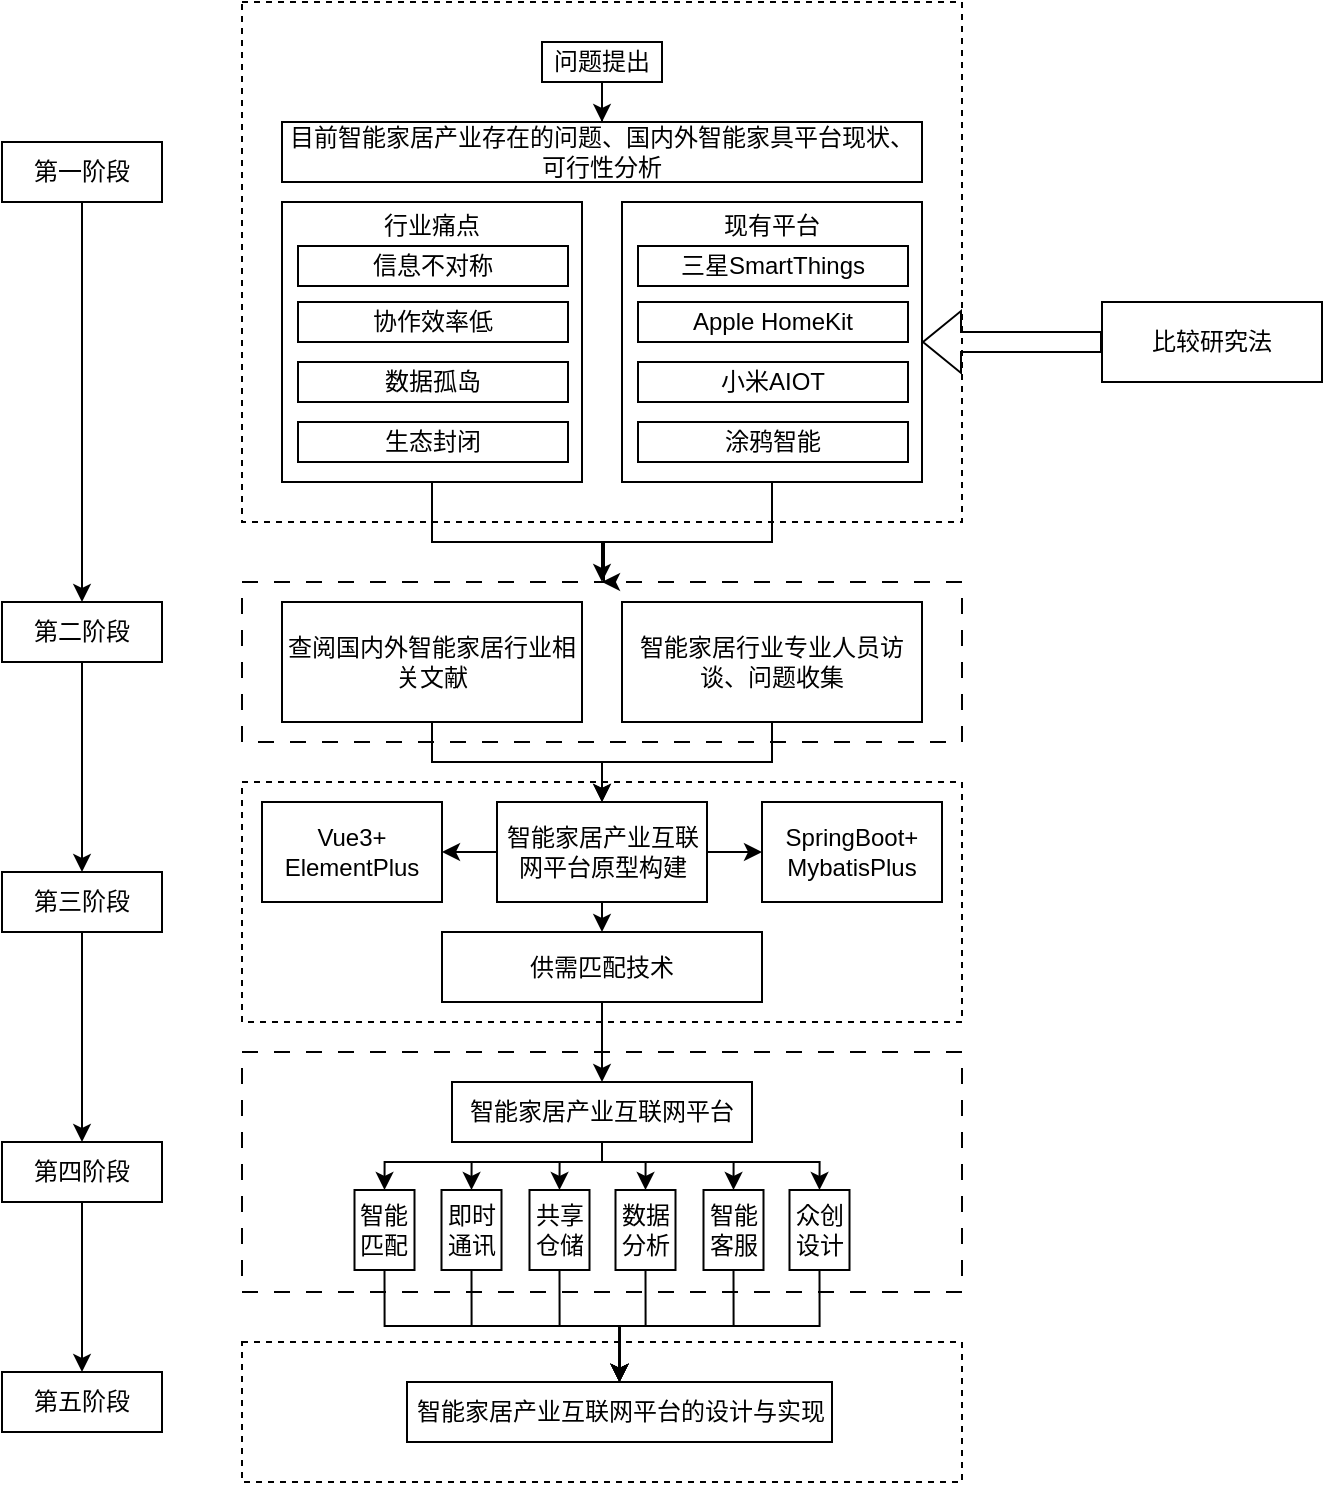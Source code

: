 <mxfile version="27.0.9">
  <diagram name="第 1 页" id="V6S8e4o2pUcQillUat_T">
    <mxGraphModel dx="786" dy="1628" grid="1" gridSize="10" guides="1" tooltips="1" connect="1" arrows="1" fold="1" page="1" pageScale="1" pageWidth="827" pageHeight="1169" math="0" shadow="0">
      <root>
        <mxCell id="0" />
        <mxCell id="1" parent="0" />
        <mxCell id="cqukmQUU46vdeKufd26A-3" value="" style="edgeStyle=orthogonalEdgeStyle;rounded=0;orthogonalLoop=1;jettySize=auto;html=1;" edge="1" parent="1" source="cqukmQUU46vdeKufd26A-1" target="cqukmQUU46vdeKufd26A-2">
          <mxGeometry relative="1" as="geometry" />
        </mxCell>
        <mxCell id="cqukmQUU46vdeKufd26A-1" value="第一阶段" style="rounded=0;whiteSpace=wrap;html=1;" vertex="1" parent="1">
          <mxGeometry x="140" y="-30" width="80" height="30" as="geometry" />
        </mxCell>
        <mxCell id="cqukmQUU46vdeKufd26A-5" value="" style="edgeStyle=orthogonalEdgeStyle;rounded=0;orthogonalLoop=1;jettySize=auto;html=1;" edge="1" parent="1" source="cqukmQUU46vdeKufd26A-2" target="cqukmQUU46vdeKufd26A-4">
          <mxGeometry relative="1" as="geometry" />
        </mxCell>
        <mxCell id="cqukmQUU46vdeKufd26A-2" value="第二阶段" style="rounded=0;whiteSpace=wrap;html=1;" vertex="1" parent="1">
          <mxGeometry x="140" y="200" width="80" height="30" as="geometry" />
        </mxCell>
        <mxCell id="cqukmQUU46vdeKufd26A-7" value="" style="edgeStyle=orthogonalEdgeStyle;rounded=0;orthogonalLoop=1;jettySize=auto;html=1;" edge="1" parent="1" source="cqukmQUU46vdeKufd26A-4" target="cqukmQUU46vdeKufd26A-6">
          <mxGeometry relative="1" as="geometry" />
        </mxCell>
        <mxCell id="cqukmQUU46vdeKufd26A-4" value="第三阶段" style="rounded=0;whiteSpace=wrap;html=1;" vertex="1" parent="1">
          <mxGeometry x="140" y="335" width="80" height="30" as="geometry" />
        </mxCell>
        <mxCell id="cqukmQUU46vdeKufd26A-9" value="" style="edgeStyle=orthogonalEdgeStyle;rounded=0;orthogonalLoop=1;jettySize=auto;html=1;" edge="1" parent="1" source="cqukmQUU46vdeKufd26A-6" target="cqukmQUU46vdeKufd26A-8">
          <mxGeometry relative="1" as="geometry" />
        </mxCell>
        <mxCell id="cqukmQUU46vdeKufd26A-6" value="第四阶段" style="rounded=0;whiteSpace=wrap;html=1;" vertex="1" parent="1">
          <mxGeometry x="140" y="470" width="80" height="30" as="geometry" />
        </mxCell>
        <mxCell id="cqukmQUU46vdeKufd26A-8" value="第五阶段" style="rounded=0;whiteSpace=wrap;html=1;" vertex="1" parent="1">
          <mxGeometry x="140" y="585" width="80" height="30" as="geometry" />
        </mxCell>
        <mxCell id="cqukmQUU46vdeKufd26A-10" value="" style="rounded=0;whiteSpace=wrap;html=1;dashed=1;" vertex="1" parent="1">
          <mxGeometry x="260" y="-100" width="360" height="260" as="geometry" />
        </mxCell>
        <mxCell id="cqukmQUU46vdeKufd26A-11" value="" style="rounded=0;whiteSpace=wrap;html=1;dashed=1;dashPattern=8 8;" vertex="1" parent="1">
          <mxGeometry x="260" y="190" width="360" height="80" as="geometry" />
        </mxCell>
        <mxCell id="cqukmQUU46vdeKufd26A-12" value="" style="rounded=0;whiteSpace=wrap;html=1;dashed=1;" vertex="1" parent="1">
          <mxGeometry x="260" y="290" width="360" height="120" as="geometry" />
        </mxCell>
        <mxCell id="cqukmQUU46vdeKufd26A-13" value="" style="rounded=0;whiteSpace=wrap;html=1;dashed=1;dashPattern=8 8;" vertex="1" parent="1">
          <mxGeometry x="260" y="425" width="360" height="120" as="geometry" />
        </mxCell>
        <mxCell id="cqukmQUU46vdeKufd26A-14" value="" style="rounded=0;whiteSpace=wrap;html=1;dashed=1;" vertex="1" parent="1">
          <mxGeometry x="260" y="570" width="360" height="70" as="geometry" />
        </mxCell>
        <mxCell id="cqukmQUU46vdeKufd26A-17" value="" style="edgeStyle=orthogonalEdgeStyle;rounded=0;orthogonalLoop=1;jettySize=auto;html=1;" edge="1" parent="1" source="cqukmQUU46vdeKufd26A-15" target="cqukmQUU46vdeKufd26A-16">
          <mxGeometry relative="1" as="geometry" />
        </mxCell>
        <mxCell id="cqukmQUU46vdeKufd26A-15" value="问题提出" style="rounded=0;whiteSpace=wrap;html=1;" vertex="1" parent="1">
          <mxGeometry x="410" y="-80" width="60" height="20" as="geometry" />
        </mxCell>
        <mxCell id="cqukmQUU46vdeKufd26A-16" value="目前智能家居产业存在的问题、国内外智能家具平台现状、可行性分析" style="rounded=0;whiteSpace=wrap;html=1;" vertex="1" parent="1">
          <mxGeometry x="280" y="-40" width="320" height="30" as="geometry" />
        </mxCell>
        <mxCell id="cqukmQUU46vdeKufd26A-25" value="" style="group" vertex="1" connectable="0" parent="1">
          <mxGeometry x="280" width="150" height="140" as="geometry" />
        </mxCell>
        <mxCell id="cqukmQUU46vdeKufd26A-18" value="" style="rounded=0;whiteSpace=wrap;html=1;" vertex="1" parent="cqukmQUU46vdeKufd26A-25">
          <mxGeometry width="150" height="140" as="geometry" />
        </mxCell>
        <mxCell id="cqukmQUU46vdeKufd26A-19" value="信息不对称" style="rounded=0;whiteSpace=wrap;html=1;" vertex="1" parent="cqukmQUU46vdeKufd26A-25">
          <mxGeometry x="8" y="22" width="135" height="20" as="geometry" />
        </mxCell>
        <mxCell id="cqukmQUU46vdeKufd26A-21" value="行业痛点" style="text;html=1;align=center;verticalAlign=middle;whiteSpace=wrap;rounded=0;" vertex="1" parent="cqukmQUU46vdeKufd26A-25">
          <mxGeometry x="45" y="1" width="60" height="22" as="geometry" />
        </mxCell>
        <mxCell id="cqukmQUU46vdeKufd26A-22" value="协作效率低" style="rounded=0;whiteSpace=wrap;html=1;" vertex="1" parent="cqukmQUU46vdeKufd26A-25">
          <mxGeometry x="8" y="50" width="135" height="20" as="geometry" />
        </mxCell>
        <mxCell id="cqukmQUU46vdeKufd26A-23" value="数据孤岛" style="rounded=0;whiteSpace=wrap;html=1;" vertex="1" parent="cqukmQUU46vdeKufd26A-25">
          <mxGeometry x="8" y="80" width="135" height="20" as="geometry" />
        </mxCell>
        <mxCell id="cqukmQUU46vdeKufd26A-24" value="生态封闭" style="rounded=0;whiteSpace=wrap;html=1;" vertex="1" parent="cqukmQUU46vdeKufd26A-25">
          <mxGeometry x="8" y="110" width="135" height="20" as="geometry" />
        </mxCell>
        <mxCell id="cqukmQUU46vdeKufd26A-34" value="" style="group" vertex="1" connectable="0" parent="1">
          <mxGeometry x="450" width="150" height="140" as="geometry" />
        </mxCell>
        <mxCell id="cqukmQUU46vdeKufd26A-35" value="" style="rounded=0;whiteSpace=wrap;html=1;" vertex="1" parent="cqukmQUU46vdeKufd26A-34">
          <mxGeometry width="150" height="140" as="geometry" />
        </mxCell>
        <mxCell id="cqukmQUU46vdeKufd26A-36" value="三星SmartThings" style="rounded=0;whiteSpace=wrap;html=1;" vertex="1" parent="cqukmQUU46vdeKufd26A-34">
          <mxGeometry x="8" y="22" width="135" height="20" as="geometry" />
        </mxCell>
        <mxCell id="cqukmQUU46vdeKufd26A-37" value="现有平台" style="text;html=1;align=center;verticalAlign=middle;whiteSpace=wrap;rounded=0;" vertex="1" parent="cqukmQUU46vdeKufd26A-34">
          <mxGeometry x="45" y="1" width="60" height="22" as="geometry" />
        </mxCell>
        <mxCell id="cqukmQUU46vdeKufd26A-38" value="Apple HomeKit" style="rounded=0;whiteSpace=wrap;html=1;" vertex="1" parent="cqukmQUU46vdeKufd26A-34">
          <mxGeometry x="8" y="50" width="135" height="20" as="geometry" />
        </mxCell>
        <mxCell id="cqukmQUU46vdeKufd26A-39" value="小米AIOT" style="rounded=0;whiteSpace=wrap;html=1;" vertex="1" parent="cqukmQUU46vdeKufd26A-34">
          <mxGeometry x="8" y="80" width="135" height="20" as="geometry" />
        </mxCell>
        <mxCell id="cqukmQUU46vdeKufd26A-40" value="涂鸦智能" style="rounded=0;whiteSpace=wrap;html=1;" vertex="1" parent="cqukmQUU46vdeKufd26A-34">
          <mxGeometry x="8" y="110" width="135" height="20" as="geometry" />
        </mxCell>
        <mxCell id="cqukmQUU46vdeKufd26A-41" value="" style="shape=flexArrow;endArrow=classic;html=1;rounded=0;" edge="1" parent="1">
          <mxGeometry width="50" height="50" relative="1" as="geometry">
            <mxPoint x="690" y="70" as="sourcePoint" />
            <mxPoint x="600" y="70" as="targetPoint" />
          </mxGeometry>
        </mxCell>
        <mxCell id="cqukmQUU46vdeKufd26A-42" value="比较研究法" style="rounded=0;whiteSpace=wrap;html=1;" vertex="1" parent="1">
          <mxGeometry x="690" y="50" width="110" height="40" as="geometry" />
        </mxCell>
        <mxCell id="cqukmQUU46vdeKufd26A-60" style="edgeStyle=orthogonalEdgeStyle;rounded=0;orthogonalLoop=1;jettySize=auto;html=1;exitX=0.5;exitY=1;exitDx=0;exitDy=0;entryX=0.5;entryY=0;entryDx=0;entryDy=0;" edge="1" parent="1" source="cqukmQUU46vdeKufd26A-43" target="cqukmQUU46vdeKufd26A-46">
          <mxGeometry relative="1" as="geometry" />
        </mxCell>
        <mxCell id="cqukmQUU46vdeKufd26A-43" value="查阅国内外智能家居行业相关文献" style="rounded=0;whiteSpace=wrap;html=1;" vertex="1" parent="1">
          <mxGeometry x="280" y="200" width="150" height="60" as="geometry" />
        </mxCell>
        <mxCell id="cqukmQUU46vdeKufd26A-61" style="edgeStyle=orthogonalEdgeStyle;rounded=0;orthogonalLoop=1;jettySize=auto;html=1;exitX=0.5;exitY=1;exitDx=0;exitDy=0;" edge="1" parent="1" source="cqukmQUU46vdeKufd26A-44" target="cqukmQUU46vdeKufd26A-46">
          <mxGeometry relative="1" as="geometry" />
        </mxCell>
        <mxCell id="cqukmQUU46vdeKufd26A-44" value="智能家居行业专业人员访谈、问题收集" style="rounded=0;whiteSpace=wrap;html=1;" vertex="1" parent="1">
          <mxGeometry x="450" y="200" width="150" height="60" as="geometry" />
        </mxCell>
        <mxCell id="cqukmQUU46vdeKufd26A-45" value="Vue3+&lt;div&gt;ElementPlus&lt;/div&gt;" style="rounded=0;whiteSpace=wrap;html=1;" vertex="1" parent="1">
          <mxGeometry x="270" y="300" width="90" height="50" as="geometry" />
        </mxCell>
        <mxCell id="cqukmQUU46vdeKufd26A-62" style="edgeStyle=orthogonalEdgeStyle;rounded=0;orthogonalLoop=1;jettySize=auto;html=1;exitX=0;exitY=0.5;exitDx=0;exitDy=0;entryX=1;entryY=0.5;entryDx=0;entryDy=0;" edge="1" parent="1" source="cqukmQUU46vdeKufd26A-46" target="cqukmQUU46vdeKufd26A-45">
          <mxGeometry relative="1" as="geometry" />
        </mxCell>
        <mxCell id="cqukmQUU46vdeKufd26A-63" value="" style="edgeStyle=orthogonalEdgeStyle;rounded=0;orthogonalLoop=1;jettySize=auto;html=1;" edge="1" parent="1" source="cqukmQUU46vdeKufd26A-46" target="cqukmQUU46vdeKufd26A-47">
          <mxGeometry relative="1" as="geometry" />
        </mxCell>
        <mxCell id="cqukmQUU46vdeKufd26A-64" style="edgeStyle=orthogonalEdgeStyle;rounded=0;orthogonalLoop=1;jettySize=auto;html=1;exitX=0.5;exitY=1;exitDx=0;exitDy=0;entryX=0.5;entryY=0;entryDx=0;entryDy=0;" edge="1" parent="1" source="cqukmQUU46vdeKufd26A-46" target="cqukmQUU46vdeKufd26A-48">
          <mxGeometry relative="1" as="geometry" />
        </mxCell>
        <mxCell id="cqukmQUU46vdeKufd26A-46" value="智能家居产业互联网平台原型构建" style="rounded=0;whiteSpace=wrap;html=1;" vertex="1" parent="1">
          <mxGeometry x="387.5" y="300" width="105" height="50" as="geometry" />
        </mxCell>
        <mxCell id="cqukmQUU46vdeKufd26A-47" value="SpringBoot+&lt;div&gt;MybatisPlus&lt;/div&gt;" style="rounded=0;whiteSpace=wrap;html=1;" vertex="1" parent="1">
          <mxGeometry x="520" y="300" width="90" height="50" as="geometry" />
        </mxCell>
        <mxCell id="cqukmQUU46vdeKufd26A-65" style="edgeStyle=orthogonalEdgeStyle;rounded=0;orthogonalLoop=1;jettySize=auto;html=1;exitX=0.5;exitY=1;exitDx=0;exitDy=0;entryX=0.5;entryY=0;entryDx=0;entryDy=0;" edge="1" parent="1" source="cqukmQUU46vdeKufd26A-48" target="cqukmQUU46vdeKufd26A-49">
          <mxGeometry relative="1" as="geometry" />
        </mxCell>
        <mxCell id="cqukmQUU46vdeKufd26A-48" value="供需匹配技术" style="rounded=0;whiteSpace=wrap;html=1;" vertex="1" parent="1">
          <mxGeometry x="360" y="365" width="160" height="35" as="geometry" />
        </mxCell>
        <mxCell id="cqukmQUU46vdeKufd26A-74" style="edgeStyle=orthogonalEdgeStyle;rounded=0;orthogonalLoop=1;jettySize=auto;html=1;exitX=0.5;exitY=1;exitDx=0;exitDy=0;entryX=0.5;entryY=0;entryDx=0;entryDy=0;" edge="1" parent="1" source="cqukmQUU46vdeKufd26A-49" target="cqukmQUU46vdeKufd26A-50">
          <mxGeometry relative="1" as="geometry">
            <Array as="points">
              <mxPoint x="440" y="480" />
              <mxPoint x="331" y="480" />
            </Array>
          </mxGeometry>
        </mxCell>
        <mxCell id="cqukmQUU46vdeKufd26A-75" style="edgeStyle=orthogonalEdgeStyle;rounded=0;orthogonalLoop=1;jettySize=auto;html=1;exitX=0.5;exitY=1;exitDx=0;exitDy=0;entryX=0.5;entryY=0;entryDx=0;entryDy=0;" edge="1" parent="1" source="cqukmQUU46vdeKufd26A-49" target="cqukmQUU46vdeKufd26A-51">
          <mxGeometry relative="1" as="geometry">
            <Array as="points">
              <mxPoint x="440" y="480" />
              <mxPoint x="375" y="480" />
            </Array>
          </mxGeometry>
        </mxCell>
        <mxCell id="cqukmQUU46vdeKufd26A-76" style="edgeStyle=orthogonalEdgeStyle;rounded=0;orthogonalLoop=1;jettySize=auto;html=1;exitX=0.5;exitY=1;exitDx=0;exitDy=0;entryX=0.5;entryY=0;entryDx=0;entryDy=0;" edge="1" parent="1" source="cqukmQUU46vdeKufd26A-49" target="cqukmQUU46vdeKufd26A-52">
          <mxGeometry relative="1" as="geometry">
            <Array as="points">
              <mxPoint x="440" y="480" />
              <mxPoint x="419" y="480" />
            </Array>
          </mxGeometry>
        </mxCell>
        <mxCell id="cqukmQUU46vdeKufd26A-77" style="edgeStyle=orthogonalEdgeStyle;rounded=0;orthogonalLoop=1;jettySize=auto;html=1;exitX=0.5;exitY=1;exitDx=0;exitDy=0;entryX=0.5;entryY=0;entryDx=0;entryDy=0;" edge="1" parent="1" source="cqukmQUU46vdeKufd26A-49" target="cqukmQUU46vdeKufd26A-53">
          <mxGeometry relative="1" as="geometry">
            <Array as="points">
              <mxPoint x="440" y="480" />
              <mxPoint x="462" y="480" />
            </Array>
          </mxGeometry>
        </mxCell>
        <mxCell id="cqukmQUU46vdeKufd26A-78" style="edgeStyle=orthogonalEdgeStyle;rounded=0;orthogonalLoop=1;jettySize=auto;html=1;exitX=0.5;exitY=1;exitDx=0;exitDy=0;entryX=0.5;entryY=0;entryDx=0;entryDy=0;" edge="1" parent="1" source="cqukmQUU46vdeKufd26A-49" target="cqukmQUU46vdeKufd26A-54">
          <mxGeometry relative="1" as="geometry">
            <Array as="points">
              <mxPoint x="440" y="480" />
              <mxPoint x="506" y="480" />
            </Array>
          </mxGeometry>
        </mxCell>
        <mxCell id="cqukmQUU46vdeKufd26A-80" style="edgeStyle=orthogonalEdgeStyle;rounded=0;orthogonalLoop=1;jettySize=auto;html=1;exitX=0.5;exitY=1;exitDx=0;exitDy=0;entryX=0.5;entryY=0;entryDx=0;entryDy=0;" edge="1" parent="1" source="cqukmQUU46vdeKufd26A-49" target="cqukmQUU46vdeKufd26A-55">
          <mxGeometry relative="1" as="geometry">
            <Array as="points">
              <mxPoint x="440" y="480" />
              <mxPoint x="549" y="480" />
            </Array>
          </mxGeometry>
        </mxCell>
        <mxCell id="cqukmQUU46vdeKufd26A-49" value="智能家居产业互联网平台" style="rounded=0;whiteSpace=wrap;html=1;" vertex="1" parent="1">
          <mxGeometry x="365" y="440" width="150" height="30" as="geometry" />
        </mxCell>
        <mxCell id="cqukmQUU46vdeKufd26A-67" style="edgeStyle=orthogonalEdgeStyle;rounded=0;orthogonalLoop=1;jettySize=auto;html=1;exitX=0.5;exitY=1;exitDx=0;exitDy=0;entryX=0.5;entryY=0;entryDx=0;entryDy=0;" edge="1" parent="1" source="cqukmQUU46vdeKufd26A-50" target="cqukmQUU46vdeKufd26A-56">
          <mxGeometry relative="1" as="geometry" />
        </mxCell>
        <mxCell id="cqukmQUU46vdeKufd26A-50" value="智能匹配" style="rounded=0;whiteSpace=wrap;html=1;" vertex="1" parent="1">
          <mxGeometry x="316.25" y="494" width="30" height="40" as="geometry" />
        </mxCell>
        <mxCell id="cqukmQUU46vdeKufd26A-69" style="edgeStyle=orthogonalEdgeStyle;rounded=0;orthogonalLoop=1;jettySize=auto;html=1;exitX=0.5;exitY=1;exitDx=0;exitDy=0;entryX=0.5;entryY=0;entryDx=0;entryDy=0;" edge="1" parent="1" source="cqukmQUU46vdeKufd26A-51" target="cqukmQUU46vdeKufd26A-56">
          <mxGeometry relative="1" as="geometry" />
        </mxCell>
        <mxCell id="cqukmQUU46vdeKufd26A-51" value="即时通讯" style="rounded=0;whiteSpace=wrap;html=1;" vertex="1" parent="1">
          <mxGeometry x="359.75" y="494" width="30" height="40" as="geometry" />
        </mxCell>
        <mxCell id="cqukmQUU46vdeKufd26A-70" style="edgeStyle=orthogonalEdgeStyle;rounded=0;orthogonalLoop=1;jettySize=auto;html=1;exitX=0.5;exitY=1;exitDx=0;exitDy=0;" edge="1" parent="1" source="cqukmQUU46vdeKufd26A-52" target="cqukmQUU46vdeKufd26A-56">
          <mxGeometry relative="1" as="geometry" />
        </mxCell>
        <mxCell id="cqukmQUU46vdeKufd26A-52" value="共享仓储" style="rounded=0;whiteSpace=wrap;html=1;" vertex="1" parent="1">
          <mxGeometry x="403.75" y="494" width="30" height="40" as="geometry" />
        </mxCell>
        <mxCell id="cqukmQUU46vdeKufd26A-71" style="edgeStyle=orthogonalEdgeStyle;rounded=0;orthogonalLoop=1;jettySize=auto;html=1;exitX=0.5;exitY=1;exitDx=0;exitDy=0;entryX=0.5;entryY=0;entryDx=0;entryDy=0;" edge="1" parent="1" source="cqukmQUU46vdeKufd26A-53" target="cqukmQUU46vdeKufd26A-56">
          <mxGeometry relative="1" as="geometry" />
        </mxCell>
        <mxCell id="cqukmQUU46vdeKufd26A-53" value="数据分析" style="rounded=0;whiteSpace=wrap;html=1;" vertex="1" parent="1">
          <mxGeometry x="446.75" y="494" width="30" height="40" as="geometry" />
        </mxCell>
        <mxCell id="cqukmQUU46vdeKufd26A-72" style="edgeStyle=orthogonalEdgeStyle;rounded=0;orthogonalLoop=1;jettySize=auto;html=1;exitX=0.5;exitY=1;exitDx=0;exitDy=0;" edge="1" parent="1" source="cqukmQUU46vdeKufd26A-54" target="cqukmQUU46vdeKufd26A-56">
          <mxGeometry relative="1" as="geometry" />
        </mxCell>
        <mxCell id="cqukmQUU46vdeKufd26A-54" value="智能客服" style="rounded=0;whiteSpace=wrap;html=1;" vertex="1" parent="1">
          <mxGeometry x="490.75" y="494" width="30" height="40" as="geometry" />
        </mxCell>
        <mxCell id="cqukmQUU46vdeKufd26A-73" style="edgeStyle=orthogonalEdgeStyle;rounded=0;orthogonalLoop=1;jettySize=auto;html=1;exitX=0.5;exitY=1;exitDx=0;exitDy=0;entryX=0.5;entryY=0;entryDx=0;entryDy=0;" edge="1" parent="1" source="cqukmQUU46vdeKufd26A-55" target="cqukmQUU46vdeKufd26A-56">
          <mxGeometry relative="1" as="geometry" />
        </mxCell>
        <mxCell id="cqukmQUU46vdeKufd26A-55" value="众创设计" style="rounded=0;whiteSpace=wrap;html=1;" vertex="1" parent="1">
          <mxGeometry x="533.75" y="494" width="30" height="40" as="geometry" />
        </mxCell>
        <mxCell id="cqukmQUU46vdeKufd26A-56" value="智能家居产业互联网平台的设计与实现" style="rounded=0;whiteSpace=wrap;html=1;" vertex="1" parent="1">
          <mxGeometry x="342.5" y="590" width="212.5" height="30" as="geometry" />
        </mxCell>
        <mxCell id="cqukmQUU46vdeKufd26A-57" style="edgeStyle=orthogonalEdgeStyle;rounded=0;orthogonalLoop=1;jettySize=auto;html=1;exitX=0.5;exitY=1;exitDx=0;exitDy=0;" edge="1" parent="1" source="cqukmQUU46vdeKufd26A-18" target="cqukmQUU46vdeKufd26A-11">
          <mxGeometry relative="1" as="geometry">
            <Array as="points">
              <mxPoint x="355" y="170" />
              <mxPoint x="440" y="170" />
            </Array>
          </mxGeometry>
        </mxCell>
        <mxCell id="cqukmQUU46vdeKufd26A-59" style="edgeStyle=orthogonalEdgeStyle;rounded=0;orthogonalLoop=1;jettySize=auto;html=1;exitX=0.5;exitY=1;exitDx=0;exitDy=0;entryX=0.5;entryY=0;entryDx=0;entryDy=0;" edge="1" parent="1" source="cqukmQUU46vdeKufd26A-35" target="cqukmQUU46vdeKufd26A-11">
          <mxGeometry relative="1" as="geometry">
            <mxPoint x="440" y="180" as="targetPoint" />
            <Array as="points">
              <mxPoint x="525" y="170" />
              <mxPoint x="441" y="170" />
            </Array>
          </mxGeometry>
        </mxCell>
      </root>
    </mxGraphModel>
  </diagram>
</mxfile>
